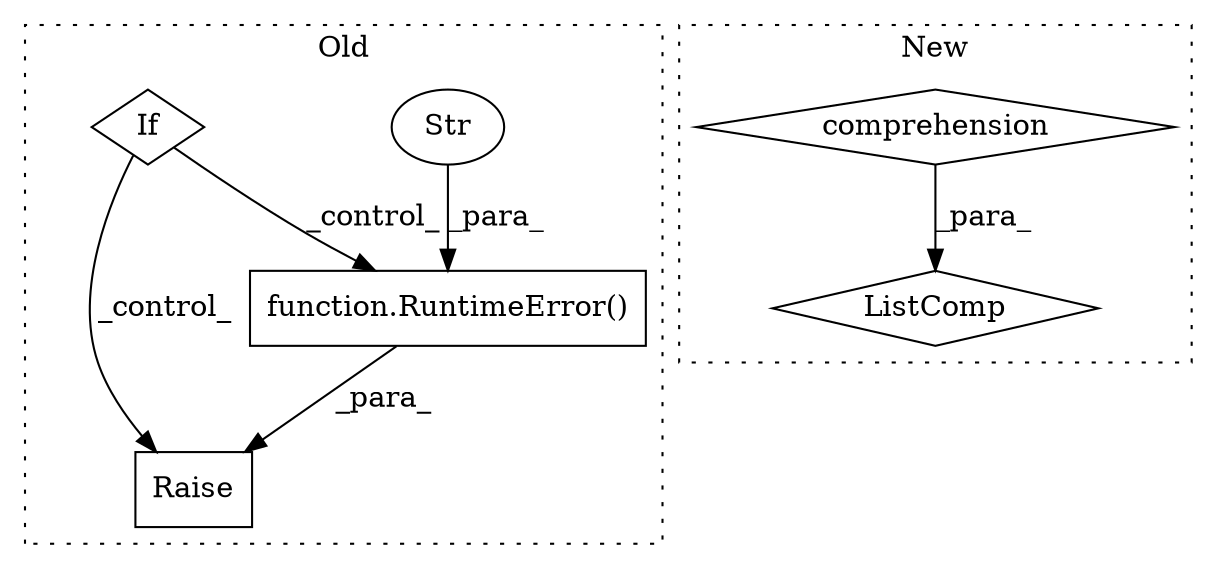 digraph G {
subgraph cluster0 {
1 [label="function.RuntimeError()" a="75" s="6034,6091" l="13,1" shape="box"];
3 [label="Raise" a="91" s="6028" l="6" shape="box"];
5 [label="Str" a="66" s="6047" l="44" shape="ellipse"];
6 [label="If" a="96" s="5783" l="3" shape="diamond"];
label = "Old";
style="dotted";
}
subgraph cluster1 {
2 [label="ListComp" a="106" s="5880" l="56" shape="diamond"];
4 [label="comprehension" a="45" s="5894" l="3" shape="diamond"];
label = "New";
style="dotted";
}
1 -> 3 [label="_para_"];
4 -> 2 [label="_para_"];
5 -> 1 [label="_para_"];
6 -> 1 [label="_control_"];
6 -> 3 [label="_control_"];
}